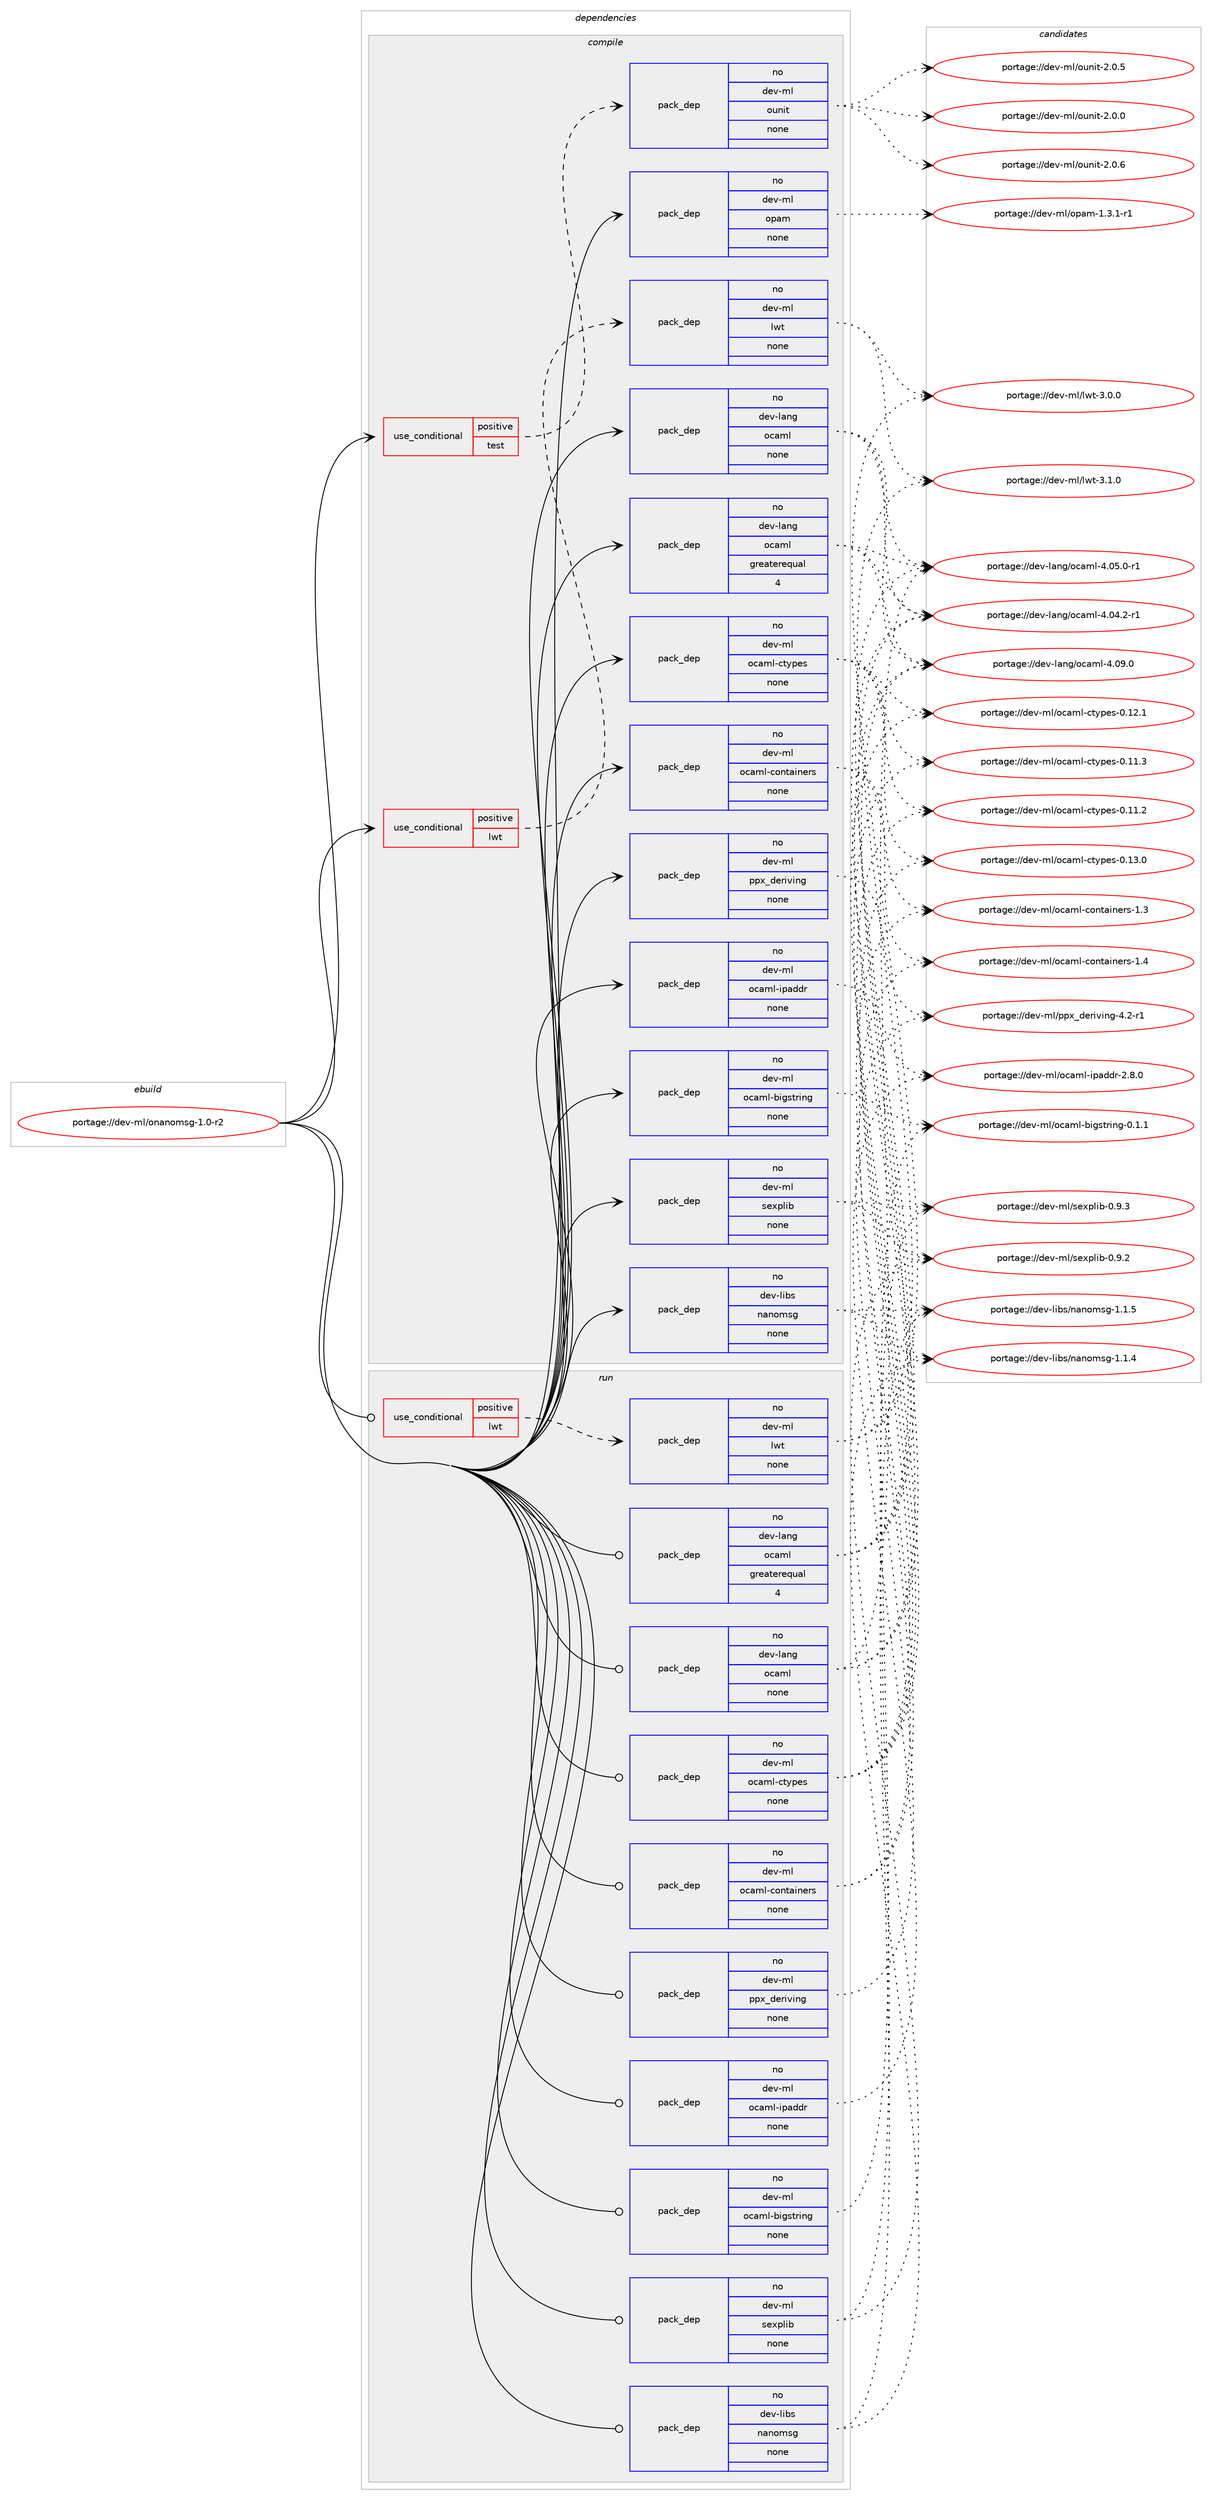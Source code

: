 digraph prolog {

# *************
# Graph options
# *************

newrank=true;
concentrate=true;
compound=true;
graph [rankdir=LR,fontname=Helvetica,fontsize=10,ranksep=1.5];#, ranksep=2.5, nodesep=0.2];
edge  [arrowhead=vee];
node  [fontname=Helvetica,fontsize=10];

# **********
# The ebuild
# **********

subgraph cluster_leftcol {
color=gray;
label=<<i>ebuild</i>>;
id [label="portage://dev-ml/onanomsg-1.0-r2", color=red, width=4, href="../dev-ml/onanomsg-1.0-r2.svg"];
}

# ****************
# The dependencies
# ****************

subgraph cluster_midcol {
color=gray;
label=<<i>dependencies</i>>;
subgraph cluster_compile {
fillcolor="#eeeeee";
style=filled;
label=<<i>compile</i>>;
subgraph cond122799 {
dependency502050 [label=<<TABLE BORDER="0" CELLBORDER="1" CELLSPACING="0" CELLPADDING="4"><TR><TD ROWSPAN="3" CELLPADDING="10">use_conditional</TD></TR><TR><TD>positive</TD></TR><TR><TD>lwt</TD></TR></TABLE>>, shape=none, color=red];
subgraph pack374142 {
dependency502051 [label=<<TABLE BORDER="0" CELLBORDER="1" CELLSPACING="0" CELLPADDING="4" WIDTH="220"><TR><TD ROWSPAN="6" CELLPADDING="30">pack_dep</TD></TR><TR><TD WIDTH="110">no</TD></TR><TR><TD>dev-ml</TD></TR><TR><TD>lwt</TD></TR><TR><TD>none</TD></TR><TR><TD></TD></TR></TABLE>>, shape=none, color=blue];
}
dependency502050:e -> dependency502051:w [weight=20,style="dashed",arrowhead="vee"];
}
id:e -> dependency502050:w [weight=20,style="solid",arrowhead="vee"];
subgraph cond122800 {
dependency502052 [label=<<TABLE BORDER="0" CELLBORDER="1" CELLSPACING="0" CELLPADDING="4"><TR><TD ROWSPAN="3" CELLPADDING="10">use_conditional</TD></TR><TR><TD>positive</TD></TR><TR><TD>test</TD></TR></TABLE>>, shape=none, color=red];
subgraph pack374143 {
dependency502053 [label=<<TABLE BORDER="0" CELLBORDER="1" CELLSPACING="0" CELLPADDING="4" WIDTH="220"><TR><TD ROWSPAN="6" CELLPADDING="30">pack_dep</TD></TR><TR><TD WIDTH="110">no</TD></TR><TR><TD>dev-ml</TD></TR><TR><TD>ounit</TD></TR><TR><TD>none</TD></TR><TR><TD></TD></TR></TABLE>>, shape=none, color=blue];
}
dependency502052:e -> dependency502053:w [weight=20,style="dashed",arrowhead="vee"];
}
id:e -> dependency502052:w [weight=20,style="solid",arrowhead="vee"];
subgraph pack374144 {
dependency502054 [label=<<TABLE BORDER="0" CELLBORDER="1" CELLSPACING="0" CELLPADDING="4" WIDTH="220"><TR><TD ROWSPAN="6" CELLPADDING="30">pack_dep</TD></TR><TR><TD WIDTH="110">no</TD></TR><TR><TD>dev-lang</TD></TR><TR><TD>ocaml</TD></TR><TR><TD>greaterequal</TD></TR><TR><TD>4</TD></TR></TABLE>>, shape=none, color=blue];
}
id:e -> dependency502054:w [weight=20,style="solid",arrowhead="vee"];
subgraph pack374145 {
dependency502055 [label=<<TABLE BORDER="0" CELLBORDER="1" CELLSPACING="0" CELLPADDING="4" WIDTH="220"><TR><TD ROWSPAN="6" CELLPADDING="30">pack_dep</TD></TR><TR><TD WIDTH="110">no</TD></TR><TR><TD>dev-lang</TD></TR><TR><TD>ocaml</TD></TR><TR><TD>none</TD></TR><TR><TD></TD></TR></TABLE>>, shape=none, color=blue];
}
id:e -> dependency502055:w [weight=20,style="solid",arrowhead="vee"];
subgraph pack374146 {
dependency502056 [label=<<TABLE BORDER="0" CELLBORDER="1" CELLSPACING="0" CELLPADDING="4" WIDTH="220"><TR><TD ROWSPAN="6" CELLPADDING="30">pack_dep</TD></TR><TR><TD WIDTH="110">no</TD></TR><TR><TD>dev-libs</TD></TR><TR><TD>nanomsg</TD></TR><TR><TD>none</TD></TR><TR><TD></TD></TR></TABLE>>, shape=none, color=blue];
}
id:e -> dependency502056:w [weight=20,style="solid",arrowhead="vee"];
subgraph pack374147 {
dependency502057 [label=<<TABLE BORDER="0" CELLBORDER="1" CELLSPACING="0" CELLPADDING="4" WIDTH="220"><TR><TD ROWSPAN="6" CELLPADDING="30">pack_dep</TD></TR><TR><TD WIDTH="110">no</TD></TR><TR><TD>dev-ml</TD></TR><TR><TD>ocaml-bigstring</TD></TR><TR><TD>none</TD></TR><TR><TD></TD></TR></TABLE>>, shape=none, color=blue];
}
id:e -> dependency502057:w [weight=20,style="solid",arrowhead="vee"];
subgraph pack374148 {
dependency502058 [label=<<TABLE BORDER="0" CELLBORDER="1" CELLSPACING="0" CELLPADDING="4" WIDTH="220"><TR><TD ROWSPAN="6" CELLPADDING="30">pack_dep</TD></TR><TR><TD WIDTH="110">no</TD></TR><TR><TD>dev-ml</TD></TR><TR><TD>ocaml-containers</TD></TR><TR><TD>none</TD></TR><TR><TD></TD></TR></TABLE>>, shape=none, color=blue];
}
id:e -> dependency502058:w [weight=20,style="solid",arrowhead="vee"];
subgraph pack374149 {
dependency502059 [label=<<TABLE BORDER="0" CELLBORDER="1" CELLSPACING="0" CELLPADDING="4" WIDTH="220"><TR><TD ROWSPAN="6" CELLPADDING="30">pack_dep</TD></TR><TR><TD WIDTH="110">no</TD></TR><TR><TD>dev-ml</TD></TR><TR><TD>ocaml-ctypes</TD></TR><TR><TD>none</TD></TR><TR><TD></TD></TR></TABLE>>, shape=none, color=blue];
}
id:e -> dependency502059:w [weight=20,style="solid",arrowhead="vee"];
subgraph pack374150 {
dependency502060 [label=<<TABLE BORDER="0" CELLBORDER="1" CELLSPACING="0" CELLPADDING="4" WIDTH="220"><TR><TD ROWSPAN="6" CELLPADDING="30">pack_dep</TD></TR><TR><TD WIDTH="110">no</TD></TR><TR><TD>dev-ml</TD></TR><TR><TD>ocaml-ipaddr</TD></TR><TR><TD>none</TD></TR><TR><TD></TD></TR></TABLE>>, shape=none, color=blue];
}
id:e -> dependency502060:w [weight=20,style="solid",arrowhead="vee"];
subgraph pack374151 {
dependency502061 [label=<<TABLE BORDER="0" CELLBORDER="1" CELLSPACING="0" CELLPADDING="4" WIDTH="220"><TR><TD ROWSPAN="6" CELLPADDING="30">pack_dep</TD></TR><TR><TD WIDTH="110">no</TD></TR><TR><TD>dev-ml</TD></TR><TR><TD>opam</TD></TR><TR><TD>none</TD></TR><TR><TD></TD></TR></TABLE>>, shape=none, color=blue];
}
id:e -> dependency502061:w [weight=20,style="solid",arrowhead="vee"];
subgraph pack374152 {
dependency502062 [label=<<TABLE BORDER="0" CELLBORDER="1" CELLSPACING="0" CELLPADDING="4" WIDTH="220"><TR><TD ROWSPAN="6" CELLPADDING="30">pack_dep</TD></TR><TR><TD WIDTH="110">no</TD></TR><TR><TD>dev-ml</TD></TR><TR><TD>ppx_deriving</TD></TR><TR><TD>none</TD></TR><TR><TD></TD></TR></TABLE>>, shape=none, color=blue];
}
id:e -> dependency502062:w [weight=20,style="solid",arrowhead="vee"];
subgraph pack374153 {
dependency502063 [label=<<TABLE BORDER="0" CELLBORDER="1" CELLSPACING="0" CELLPADDING="4" WIDTH="220"><TR><TD ROWSPAN="6" CELLPADDING="30">pack_dep</TD></TR><TR><TD WIDTH="110">no</TD></TR><TR><TD>dev-ml</TD></TR><TR><TD>sexplib</TD></TR><TR><TD>none</TD></TR><TR><TD></TD></TR></TABLE>>, shape=none, color=blue];
}
id:e -> dependency502063:w [weight=20,style="solid",arrowhead="vee"];
}
subgraph cluster_compileandrun {
fillcolor="#eeeeee";
style=filled;
label=<<i>compile and run</i>>;
}
subgraph cluster_run {
fillcolor="#eeeeee";
style=filled;
label=<<i>run</i>>;
subgraph cond122801 {
dependency502064 [label=<<TABLE BORDER="0" CELLBORDER="1" CELLSPACING="0" CELLPADDING="4"><TR><TD ROWSPAN="3" CELLPADDING="10">use_conditional</TD></TR><TR><TD>positive</TD></TR><TR><TD>lwt</TD></TR></TABLE>>, shape=none, color=red];
subgraph pack374154 {
dependency502065 [label=<<TABLE BORDER="0" CELLBORDER="1" CELLSPACING="0" CELLPADDING="4" WIDTH="220"><TR><TD ROWSPAN="6" CELLPADDING="30">pack_dep</TD></TR><TR><TD WIDTH="110">no</TD></TR><TR><TD>dev-ml</TD></TR><TR><TD>lwt</TD></TR><TR><TD>none</TD></TR><TR><TD></TD></TR></TABLE>>, shape=none, color=blue];
}
dependency502064:e -> dependency502065:w [weight=20,style="dashed",arrowhead="vee"];
}
id:e -> dependency502064:w [weight=20,style="solid",arrowhead="odot"];
subgraph pack374155 {
dependency502066 [label=<<TABLE BORDER="0" CELLBORDER="1" CELLSPACING="0" CELLPADDING="4" WIDTH="220"><TR><TD ROWSPAN="6" CELLPADDING="30">pack_dep</TD></TR><TR><TD WIDTH="110">no</TD></TR><TR><TD>dev-lang</TD></TR><TR><TD>ocaml</TD></TR><TR><TD>greaterequal</TD></TR><TR><TD>4</TD></TR></TABLE>>, shape=none, color=blue];
}
id:e -> dependency502066:w [weight=20,style="solid",arrowhead="odot"];
subgraph pack374156 {
dependency502067 [label=<<TABLE BORDER="0" CELLBORDER="1" CELLSPACING="0" CELLPADDING="4" WIDTH="220"><TR><TD ROWSPAN="6" CELLPADDING="30">pack_dep</TD></TR><TR><TD WIDTH="110">no</TD></TR><TR><TD>dev-lang</TD></TR><TR><TD>ocaml</TD></TR><TR><TD>none</TD></TR><TR><TD></TD></TR></TABLE>>, shape=none, color=blue];
}
id:e -> dependency502067:w [weight=20,style="solid",arrowhead="odot"];
subgraph pack374157 {
dependency502068 [label=<<TABLE BORDER="0" CELLBORDER="1" CELLSPACING="0" CELLPADDING="4" WIDTH="220"><TR><TD ROWSPAN="6" CELLPADDING="30">pack_dep</TD></TR><TR><TD WIDTH="110">no</TD></TR><TR><TD>dev-libs</TD></TR><TR><TD>nanomsg</TD></TR><TR><TD>none</TD></TR><TR><TD></TD></TR></TABLE>>, shape=none, color=blue];
}
id:e -> dependency502068:w [weight=20,style="solid",arrowhead="odot"];
subgraph pack374158 {
dependency502069 [label=<<TABLE BORDER="0" CELLBORDER="1" CELLSPACING="0" CELLPADDING="4" WIDTH="220"><TR><TD ROWSPAN="6" CELLPADDING="30">pack_dep</TD></TR><TR><TD WIDTH="110">no</TD></TR><TR><TD>dev-ml</TD></TR><TR><TD>ocaml-bigstring</TD></TR><TR><TD>none</TD></TR><TR><TD></TD></TR></TABLE>>, shape=none, color=blue];
}
id:e -> dependency502069:w [weight=20,style="solid",arrowhead="odot"];
subgraph pack374159 {
dependency502070 [label=<<TABLE BORDER="0" CELLBORDER="1" CELLSPACING="0" CELLPADDING="4" WIDTH="220"><TR><TD ROWSPAN="6" CELLPADDING="30">pack_dep</TD></TR><TR><TD WIDTH="110">no</TD></TR><TR><TD>dev-ml</TD></TR><TR><TD>ocaml-containers</TD></TR><TR><TD>none</TD></TR><TR><TD></TD></TR></TABLE>>, shape=none, color=blue];
}
id:e -> dependency502070:w [weight=20,style="solid",arrowhead="odot"];
subgraph pack374160 {
dependency502071 [label=<<TABLE BORDER="0" CELLBORDER="1" CELLSPACING="0" CELLPADDING="4" WIDTH="220"><TR><TD ROWSPAN="6" CELLPADDING="30">pack_dep</TD></TR><TR><TD WIDTH="110">no</TD></TR><TR><TD>dev-ml</TD></TR><TR><TD>ocaml-ctypes</TD></TR><TR><TD>none</TD></TR><TR><TD></TD></TR></TABLE>>, shape=none, color=blue];
}
id:e -> dependency502071:w [weight=20,style="solid",arrowhead="odot"];
subgraph pack374161 {
dependency502072 [label=<<TABLE BORDER="0" CELLBORDER="1" CELLSPACING="0" CELLPADDING="4" WIDTH="220"><TR><TD ROWSPAN="6" CELLPADDING="30">pack_dep</TD></TR><TR><TD WIDTH="110">no</TD></TR><TR><TD>dev-ml</TD></TR><TR><TD>ocaml-ipaddr</TD></TR><TR><TD>none</TD></TR><TR><TD></TD></TR></TABLE>>, shape=none, color=blue];
}
id:e -> dependency502072:w [weight=20,style="solid",arrowhead="odot"];
subgraph pack374162 {
dependency502073 [label=<<TABLE BORDER="0" CELLBORDER="1" CELLSPACING="0" CELLPADDING="4" WIDTH="220"><TR><TD ROWSPAN="6" CELLPADDING="30">pack_dep</TD></TR><TR><TD WIDTH="110">no</TD></TR><TR><TD>dev-ml</TD></TR><TR><TD>ppx_deriving</TD></TR><TR><TD>none</TD></TR><TR><TD></TD></TR></TABLE>>, shape=none, color=blue];
}
id:e -> dependency502073:w [weight=20,style="solid",arrowhead="odot"];
subgraph pack374163 {
dependency502074 [label=<<TABLE BORDER="0" CELLBORDER="1" CELLSPACING="0" CELLPADDING="4" WIDTH="220"><TR><TD ROWSPAN="6" CELLPADDING="30">pack_dep</TD></TR><TR><TD WIDTH="110">no</TD></TR><TR><TD>dev-ml</TD></TR><TR><TD>sexplib</TD></TR><TR><TD>none</TD></TR><TR><TD></TD></TR></TABLE>>, shape=none, color=blue];
}
id:e -> dependency502074:w [weight=20,style="solid",arrowhead="odot"];
}
}

# **************
# The candidates
# **************

subgraph cluster_choices {
rank=same;
color=gray;
label=<<i>candidates</i>>;

subgraph choice374142 {
color=black;
nodesep=1;
choice1001011184510910847108119116455146494648 [label="portage://dev-ml/lwt-3.1.0", color=red, width=4,href="../dev-ml/lwt-3.1.0.svg"];
choice1001011184510910847108119116455146484648 [label="portage://dev-ml/lwt-3.0.0", color=red, width=4,href="../dev-ml/lwt-3.0.0.svg"];
dependency502051:e -> choice1001011184510910847108119116455146494648:w [style=dotted,weight="100"];
dependency502051:e -> choice1001011184510910847108119116455146484648:w [style=dotted,weight="100"];
}
subgraph choice374143 {
color=black;
nodesep=1;
choice1001011184510910847111117110105116455046484654 [label="portage://dev-ml/ounit-2.0.6", color=red, width=4,href="../dev-ml/ounit-2.0.6.svg"];
choice1001011184510910847111117110105116455046484653 [label="portage://dev-ml/ounit-2.0.5", color=red, width=4,href="../dev-ml/ounit-2.0.5.svg"];
choice1001011184510910847111117110105116455046484648 [label="portage://dev-ml/ounit-2.0.0", color=red, width=4,href="../dev-ml/ounit-2.0.0.svg"];
dependency502053:e -> choice1001011184510910847111117110105116455046484654:w [style=dotted,weight="100"];
dependency502053:e -> choice1001011184510910847111117110105116455046484653:w [style=dotted,weight="100"];
dependency502053:e -> choice1001011184510910847111117110105116455046484648:w [style=dotted,weight="100"];
}
subgraph choice374144 {
color=black;
nodesep=1;
choice100101118451089711010347111999710910845524648574648 [label="portage://dev-lang/ocaml-4.09.0", color=red, width=4,href="../dev-lang/ocaml-4.09.0.svg"];
choice1001011184510897110103471119997109108455246485346484511449 [label="portage://dev-lang/ocaml-4.05.0-r1", color=red, width=4,href="../dev-lang/ocaml-4.05.0-r1.svg"];
choice1001011184510897110103471119997109108455246485246504511449 [label="portage://dev-lang/ocaml-4.04.2-r1", color=red, width=4,href="../dev-lang/ocaml-4.04.2-r1.svg"];
dependency502054:e -> choice100101118451089711010347111999710910845524648574648:w [style=dotted,weight="100"];
dependency502054:e -> choice1001011184510897110103471119997109108455246485346484511449:w [style=dotted,weight="100"];
dependency502054:e -> choice1001011184510897110103471119997109108455246485246504511449:w [style=dotted,weight="100"];
}
subgraph choice374145 {
color=black;
nodesep=1;
choice100101118451089711010347111999710910845524648574648 [label="portage://dev-lang/ocaml-4.09.0", color=red, width=4,href="../dev-lang/ocaml-4.09.0.svg"];
choice1001011184510897110103471119997109108455246485346484511449 [label="portage://dev-lang/ocaml-4.05.0-r1", color=red, width=4,href="../dev-lang/ocaml-4.05.0-r1.svg"];
choice1001011184510897110103471119997109108455246485246504511449 [label="portage://dev-lang/ocaml-4.04.2-r1", color=red, width=4,href="../dev-lang/ocaml-4.04.2-r1.svg"];
dependency502055:e -> choice100101118451089711010347111999710910845524648574648:w [style=dotted,weight="100"];
dependency502055:e -> choice1001011184510897110103471119997109108455246485346484511449:w [style=dotted,weight="100"];
dependency502055:e -> choice1001011184510897110103471119997109108455246485246504511449:w [style=dotted,weight="100"];
}
subgraph choice374146 {
color=black;
nodesep=1;
choice10010111845108105981154711097110111109115103454946494653 [label="portage://dev-libs/nanomsg-1.1.5", color=red, width=4,href="../dev-libs/nanomsg-1.1.5.svg"];
choice10010111845108105981154711097110111109115103454946494652 [label="portage://dev-libs/nanomsg-1.1.4", color=red, width=4,href="../dev-libs/nanomsg-1.1.4.svg"];
dependency502056:e -> choice10010111845108105981154711097110111109115103454946494653:w [style=dotted,weight="100"];
dependency502056:e -> choice10010111845108105981154711097110111109115103454946494652:w [style=dotted,weight="100"];
}
subgraph choice374147 {
color=black;
nodesep=1;
choice100101118451091084711199971091084598105103115116114105110103454846494649 [label="portage://dev-ml/ocaml-bigstring-0.1.1", color=red, width=4,href="../dev-ml/ocaml-bigstring-0.1.1.svg"];
dependency502057:e -> choice100101118451091084711199971091084598105103115116114105110103454846494649:w [style=dotted,weight="100"];
}
subgraph choice374148 {
color=black;
nodesep=1;
choice1001011184510910847111999710910845991111101169710511010111411545494652 [label="portage://dev-ml/ocaml-containers-1.4", color=red, width=4,href="../dev-ml/ocaml-containers-1.4.svg"];
choice1001011184510910847111999710910845991111101169710511010111411545494651 [label="portage://dev-ml/ocaml-containers-1.3", color=red, width=4,href="../dev-ml/ocaml-containers-1.3.svg"];
dependency502058:e -> choice1001011184510910847111999710910845991111101169710511010111411545494652:w [style=dotted,weight="100"];
dependency502058:e -> choice1001011184510910847111999710910845991111101169710511010111411545494651:w [style=dotted,weight="100"];
}
subgraph choice374149 {
color=black;
nodesep=1;
choice10010111845109108471119997109108459911612111210111545484649514648 [label="portage://dev-ml/ocaml-ctypes-0.13.0", color=red, width=4,href="../dev-ml/ocaml-ctypes-0.13.0.svg"];
choice10010111845109108471119997109108459911612111210111545484649504649 [label="portage://dev-ml/ocaml-ctypes-0.12.1", color=red, width=4,href="../dev-ml/ocaml-ctypes-0.12.1.svg"];
choice10010111845109108471119997109108459911612111210111545484649494651 [label="portage://dev-ml/ocaml-ctypes-0.11.3", color=red, width=4,href="../dev-ml/ocaml-ctypes-0.11.3.svg"];
choice10010111845109108471119997109108459911612111210111545484649494650 [label="portage://dev-ml/ocaml-ctypes-0.11.2", color=red, width=4,href="../dev-ml/ocaml-ctypes-0.11.2.svg"];
dependency502059:e -> choice10010111845109108471119997109108459911612111210111545484649514648:w [style=dotted,weight="100"];
dependency502059:e -> choice10010111845109108471119997109108459911612111210111545484649504649:w [style=dotted,weight="100"];
dependency502059:e -> choice10010111845109108471119997109108459911612111210111545484649494651:w [style=dotted,weight="100"];
dependency502059:e -> choice10010111845109108471119997109108459911612111210111545484649494650:w [style=dotted,weight="100"];
}
subgraph choice374150 {
color=black;
nodesep=1;
choice100101118451091084711199971091084510511297100100114455046564648 [label="portage://dev-ml/ocaml-ipaddr-2.8.0", color=red, width=4,href="../dev-ml/ocaml-ipaddr-2.8.0.svg"];
dependency502060:e -> choice100101118451091084711199971091084510511297100100114455046564648:w [style=dotted,weight="100"];
}
subgraph choice374151 {
color=black;
nodesep=1;
choice1001011184510910847111112971094549465146494511449 [label="portage://dev-ml/opam-1.3.1-r1", color=red, width=4,href="../dev-ml/opam-1.3.1-r1.svg"];
dependency502061:e -> choice1001011184510910847111112971094549465146494511449:w [style=dotted,weight="100"];
}
subgraph choice374152 {
color=black;
nodesep=1;
choice100101118451091084711211212095100101114105118105110103455246504511449 [label="portage://dev-ml/ppx_deriving-4.2-r1", color=red, width=4,href="../dev-ml/ppx_deriving-4.2-r1.svg"];
dependency502062:e -> choice100101118451091084711211212095100101114105118105110103455246504511449:w [style=dotted,weight="100"];
}
subgraph choice374153 {
color=black;
nodesep=1;
choice100101118451091084711510112011210810598454846574651 [label="portage://dev-ml/sexplib-0.9.3", color=red, width=4,href="../dev-ml/sexplib-0.9.3.svg"];
choice100101118451091084711510112011210810598454846574650 [label="portage://dev-ml/sexplib-0.9.2", color=red, width=4,href="../dev-ml/sexplib-0.9.2.svg"];
dependency502063:e -> choice100101118451091084711510112011210810598454846574651:w [style=dotted,weight="100"];
dependency502063:e -> choice100101118451091084711510112011210810598454846574650:w [style=dotted,weight="100"];
}
subgraph choice374154 {
color=black;
nodesep=1;
choice1001011184510910847108119116455146494648 [label="portage://dev-ml/lwt-3.1.0", color=red, width=4,href="../dev-ml/lwt-3.1.0.svg"];
choice1001011184510910847108119116455146484648 [label="portage://dev-ml/lwt-3.0.0", color=red, width=4,href="../dev-ml/lwt-3.0.0.svg"];
dependency502065:e -> choice1001011184510910847108119116455146494648:w [style=dotted,weight="100"];
dependency502065:e -> choice1001011184510910847108119116455146484648:w [style=dotted,weight="100"];
}
subgraph choice374155 {
color=black;
nodesep=1;
choice100101118451089711010347111999710910845524648574648 [label="portage://dev-lang/ocaml-4.09.0", color=red, width=4,href="../dev-lang/ocaml-4.09.0.svg"];
choice1001011184510897110103471119997109108455246485346484511449 [label="portage://dev-lang/ocaml-4.05.0-r1", color=red, width=4,href="../dev-lang/ocaml-4.05.0-r1.svg"];
choice1001011184510897110103471119997109108455246485246504511449 [label="portage://dev-lang/ocaml-4.04.2-r1", color=red, width=4,href="../dev-lang/ocaml-4.04.2-r1.svg"];
dependency502066:e -> choice100101118451089711010347111999710910845524648574648:w [style=dotted,weight="100"];
dependency502066:e -> choice1001011184510897110103471119997109108455246485346484511449:w [style=dotted,weight="100"];
dependency502066:e -> choice1001011184510897110103471119997109108455246485246504511449:w [style=dotted,weight="100"];
}
subgraph choice374156 {
color=black;
nodesep=1;
choice100101118451089711010347111999710910845524648574648 [label="portage://dev-lang/ocaml-4.09.0", color=red, width=4,href="../dev-lang/ocaml-4.09.0.svg"];
choice1001011184510897110103471119997109108455246485346484511449 [label="portage://dev-lang/ocaml-4.05.0-r1", color=red, width=4,href="../dev-lang/ocaml-4.05.0-r1.svg"];
choice1001011184510897110103471119997109108455246485246504511449 [label="portage://dev-lang/ocaml-4.04.2-r1", color=red, width=4,href="../dev-lang/ocaml-4.04.2-r1.svg"];
dependency502067:e -> choice100101118451089711010347111999710910845524648574648:w [style=dotted,weight="100"];
dependency502067:e -> choice1001011184510897110103471119997109108455246485346484511449:w [style=dotted,weight="100"];
dependency502067:e -> choice1001011184510897110103471119997109108455246485246504511449:w [style=dotted,weight="100"];
}
subgraph choice374157 {
color=black;
nodesep=1;
choice10010111845108105981154711097110111109115103454946494653 [label="portage://dev-libs/nanomsg-1.1.5", color=red, width=4,href="../dev-libs/nanomsg-1.1.5.svg"];
choice10010111845108105981154711097110111109115103454946494652 [label="portage://dev-libs/nanomsg-1.1.4", color=red, width=4,href="../dev-libs/nanomsg-1.1.4.svg"];
dependency502068:e -> choice10010111845108105981154711097110111109115103454946494653:w [style=dotted,weight="100"];
dependency502068:e -> choice10010111845108105981154711097110111109115103454946494652:w [style=dotted,weight="100"];
}
subgraph choice374158 {
color=black;
nodesep=1;
choice100101118451091084711199971091084598105103115116114105110103454846494649 [label="portage://dev-ml/ocaml-bigstring-0.1.1", color=red, width=4,href="../dev-ml/ocaml-bigstring-0.1.1.svg"];
dependency502069:e -> choice100101118451091084711199971091084598105103115116114105110103454846494649:w [style=dotted,weight="100"];
}
subgraph choice374159 {
color=black;
nodesep=1;
choice1001011184510910847111999710910845991111101169710511010111411545494652 [label="portage://dev-ml/ocaml-containers-1.4", color=red, width=4,href="../dev-ml/ocaml-containers-1.4.svg"];
choice1001011184510910847111999710910845991111101169710511010111411545494651 [label="portage://dev-ml/ocaml-containers-1.3", color=red, width=4,href="../dev-ml/ocaml-containers-1.3.svg"];
dependency502070:e -> choice1001011184510910847111999710910845991111101169710511010111411545494652:w [style=dotted,weight="100"];
dependency502070:e -> choice1001011184510910847111999710910845991111101169710511010111411545494651:w [style=dotted,weight="100"];
}
subgraph choice374160 {
color=black;
nodesep=1;
choice10010111845109108471119997109108459911612111210111545484649514648 [label="portage://dev-ml/ocaml-ctypes-0.13.0", color=red, width=4,href="../dev-ml/ocaml-ctypes-0.13.0.svg"];
choice10010111845109108471119997109108459911612111210111545484649504649 [label="portage://dev-ml/ocaml-ctypes-0.12.1", color=red, width=4,href="../dev-ml/ocaml-ctypes-0.12.1.svg"];
choice10010111845109108471119997109108459911612111210111545484649494651 [label="portage://dev-ml/ocaml-ctypes-0.11.3", color=red, width=4,href="../dev-ml/ocaml-ctypes-0.11.3.svg"];
choice10010111845109108471119997109108459911612111210111545484649494650 [label="portage://dev-ml/ocaml-ctypes-0.11.2", color=red, width=4,href="../dev-ml/ocaml-ctypes-0.11.2.svg"];
dependency502071:e -> choice10010111845109108471119997109108459911612111210111545484649514648:w [style=dotted,weight="100"];
dependency502071:e -> choice10010111845109108471119997109108459911612111210111545484649504649:w [style=dotted,weight="100"];
dependency502071:e -> choice10010111845109108471119997109108459911612111210111545484649494651:w [style=dotted,weight="100"];
dependency502071:e -> choice10010111845109108471119997109108459911612111210111545484649494650:w [style=dotted,weight="100"];
}
subgraph choice374161 {
color=black;
nodesep=1;
choice100101118451091084711199971091084510511297100100114455046564648 [label="portage://dev-ml/ocaml-ipaddr-2.8.0", color=red, width=4,href="../dev-ml/ocaml-ipaddr-2.8.0.svg"];
dependency502072:e -> choice100101118451091084711199971091084510511297100100114455046564648:w [style=dotted,weight="100"];
}
subgraph choice374162 {
color=black;
nodesep=1;
choice100101118451091084711211212095100101114105118105110103455246504511449 [label="portage://dev-ml/ppx_deriving-4.2-r1", color=red, width=4,href="../dev-ml/ppx_deriving-4.2-r1.svg"];
dependency502073:e -> choice100101118451091084711211212095100101114105118105110103455246504511449:w [style=dotted,weight="100"];
}
subgraph choice374163 {
color=black;
nodesep=1;
choice100101118451091084711510112011210810598454846574651 [label="portage://dev-ml/sexplib-0.9.3", color=red, width=4,href="../dev-ml/sexplib-0.9.3.svg"];
choice100101118451091084711510112011210810598454846574650 [label="portage://dev-ml/sexplib-0.9.2", color=red, width=4,href="../dev-ml/sexplib-0.9.2.svg"];
dependency502074:e -> choice100101118451091084711510112011210810598454846574651:w [style=dotted,weight="100"];
dependency502074:e -> choice100101118451091084711510112011210810598454846574650:w [style=dotted,weight="100"];
}
}

}
